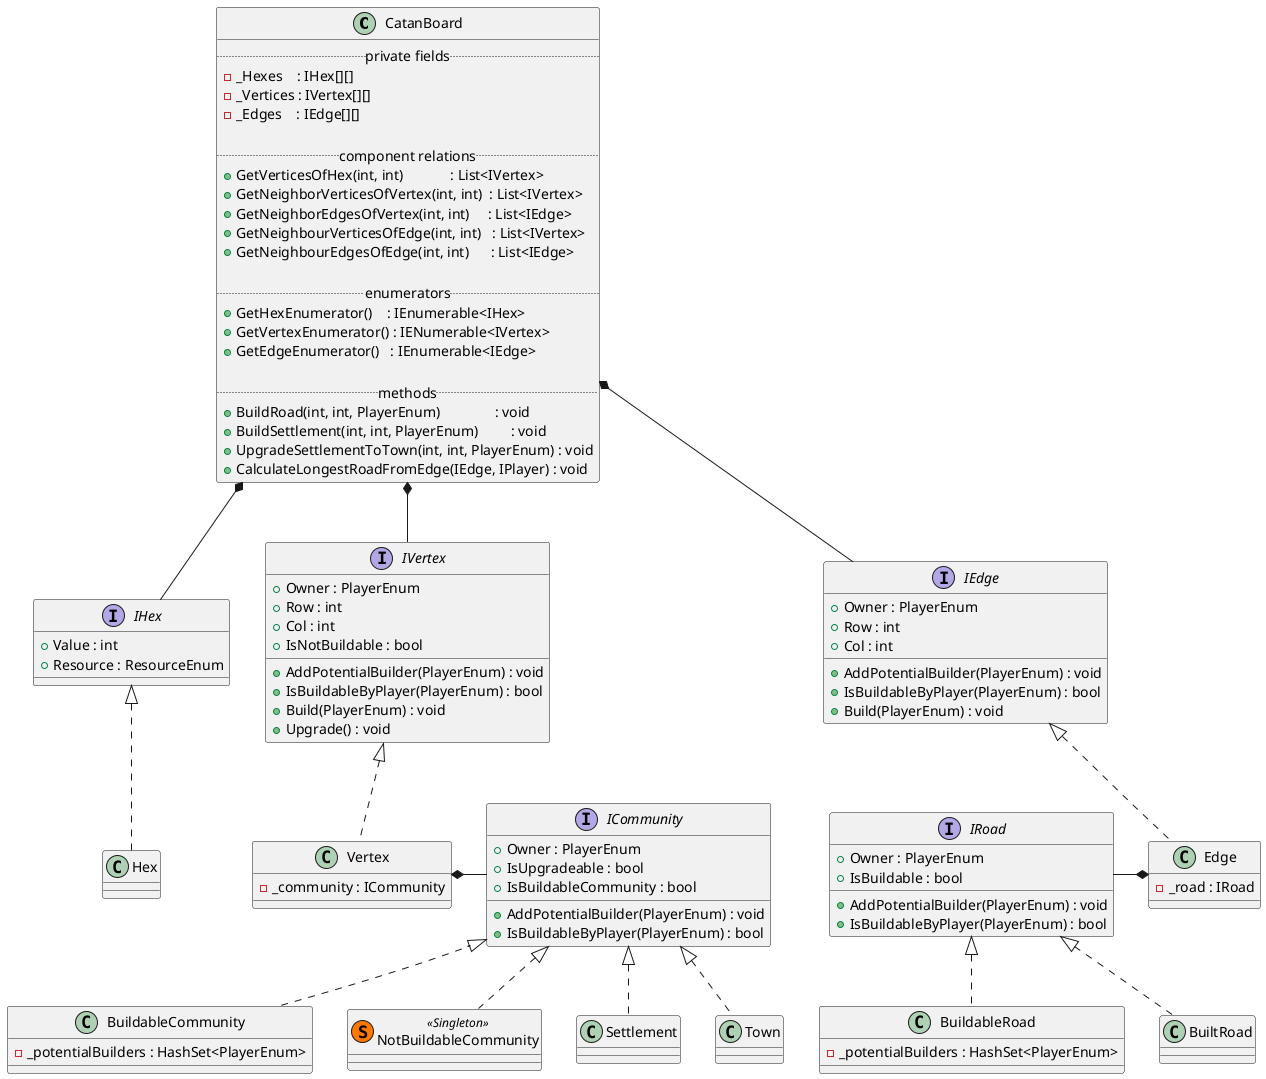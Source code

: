 @startuml
class CatanBoard {
    ..private fields..
	-_Hexes    : IHex[][]
    -_Vertices : IVertex[][]
    -_Edges    : IEdge[][]
    
	..component relations..
    +GetVerticesOfHex(int, int)             : List<IVertex>
    +GetNeighborVerticesOfVertex(int, int)  : List<IVertex>
    +GetNeighborEdgesOfVertex(int, int)     : List<IEdge>
    +GetNeighbourVerticesOfEdge(int, int)   : List<IVertex>
    +GetNeighbourEdgesOfEdge(int, int)      : List<IEdge>
    
	..enumerators..
    +GetHexEnumerator()    : IEnumerable<IHex>
    +GetVertexEnumerator() : IENumerable<IVertex>
    +GetEdgeEnumerator()   : IEnumerable<IEdge>

    ..methods..
    +BuildRoad(int, int, PlayerEnum)               : void
    +BuildSettlement(int, int, PlayerEnum)         : void
    +UpgradeSettlementToTown(int, int, PlayerEnum) : void
    +CalculateLongestRoadFromEdge(IEdge, IPlayer) : void
}

interface IVertex
{
    +Owner : PlayerEnum
    +Row : int
    +Col : int
    +AddPotentialBuilder(PlayerEnum) : void
    +IsBuildableByPlayer(PlayerEnum) : bool
    +IsNotBuildable : bool
    +Build(PlayerEnum) : void
    +Upgrade() : void
}

class Vertex implements IVertex{
    -_community : ICommunity
}

interface ICommunity{
    +Owner : PlayerEnum
    +AddPotentialBuilder(PlayerEnum) : void
    +IsBuildableByPlayer(PlayerEnum) : bool
    +IsUpgradeable : bool
    +IsBuildableCommunity : bool
}

Vertex *-right- ICommunity

class BuildableCommunity implements ICommunity
{
    -_potentialBuilders : HashSet<PlayerEnum>
}
class NotBuildableCommunity << (S,#FF7700) Singleton >> implements ICommunity
class Settlement implements ICommunity
class Town implements ICommunity

interface IEdge 
{
    +Owner : PlayerEnum
    +Row : int
    +Col : int
    +AddPotentialBuilder(PlayerEnum) : void
    +IsBuildableByPlayer(PlayerEnum) : bool
    +Build(PlayerEnum) : void
}

class Edge implements IEdge
{
    -_road : IRoad
}

interface IRoad
{
    +Owner : PlayerEnum
    +IsBuildable : bool
    +AddPotentialBuilder(PlayerEnum) : void
    +IsBuildableByPlayer(PlayerEnum) : bool
}
Edge *-left- IRoad

class BuildableRoad implements IRoad
{
    -_potentialBuilders : HashSet<PlayerEnum>
}

class BuiltRoad implements IRoad

interface IHex
{
    +Value : int
    +Resource : ResourceEnum
}

class Hex
{
    
}

Hex .up.|> IHex
CatanBoard *-- IVertex
CatanBoard *-- IEdge
CatanBoard *-- IHex

@enduml
